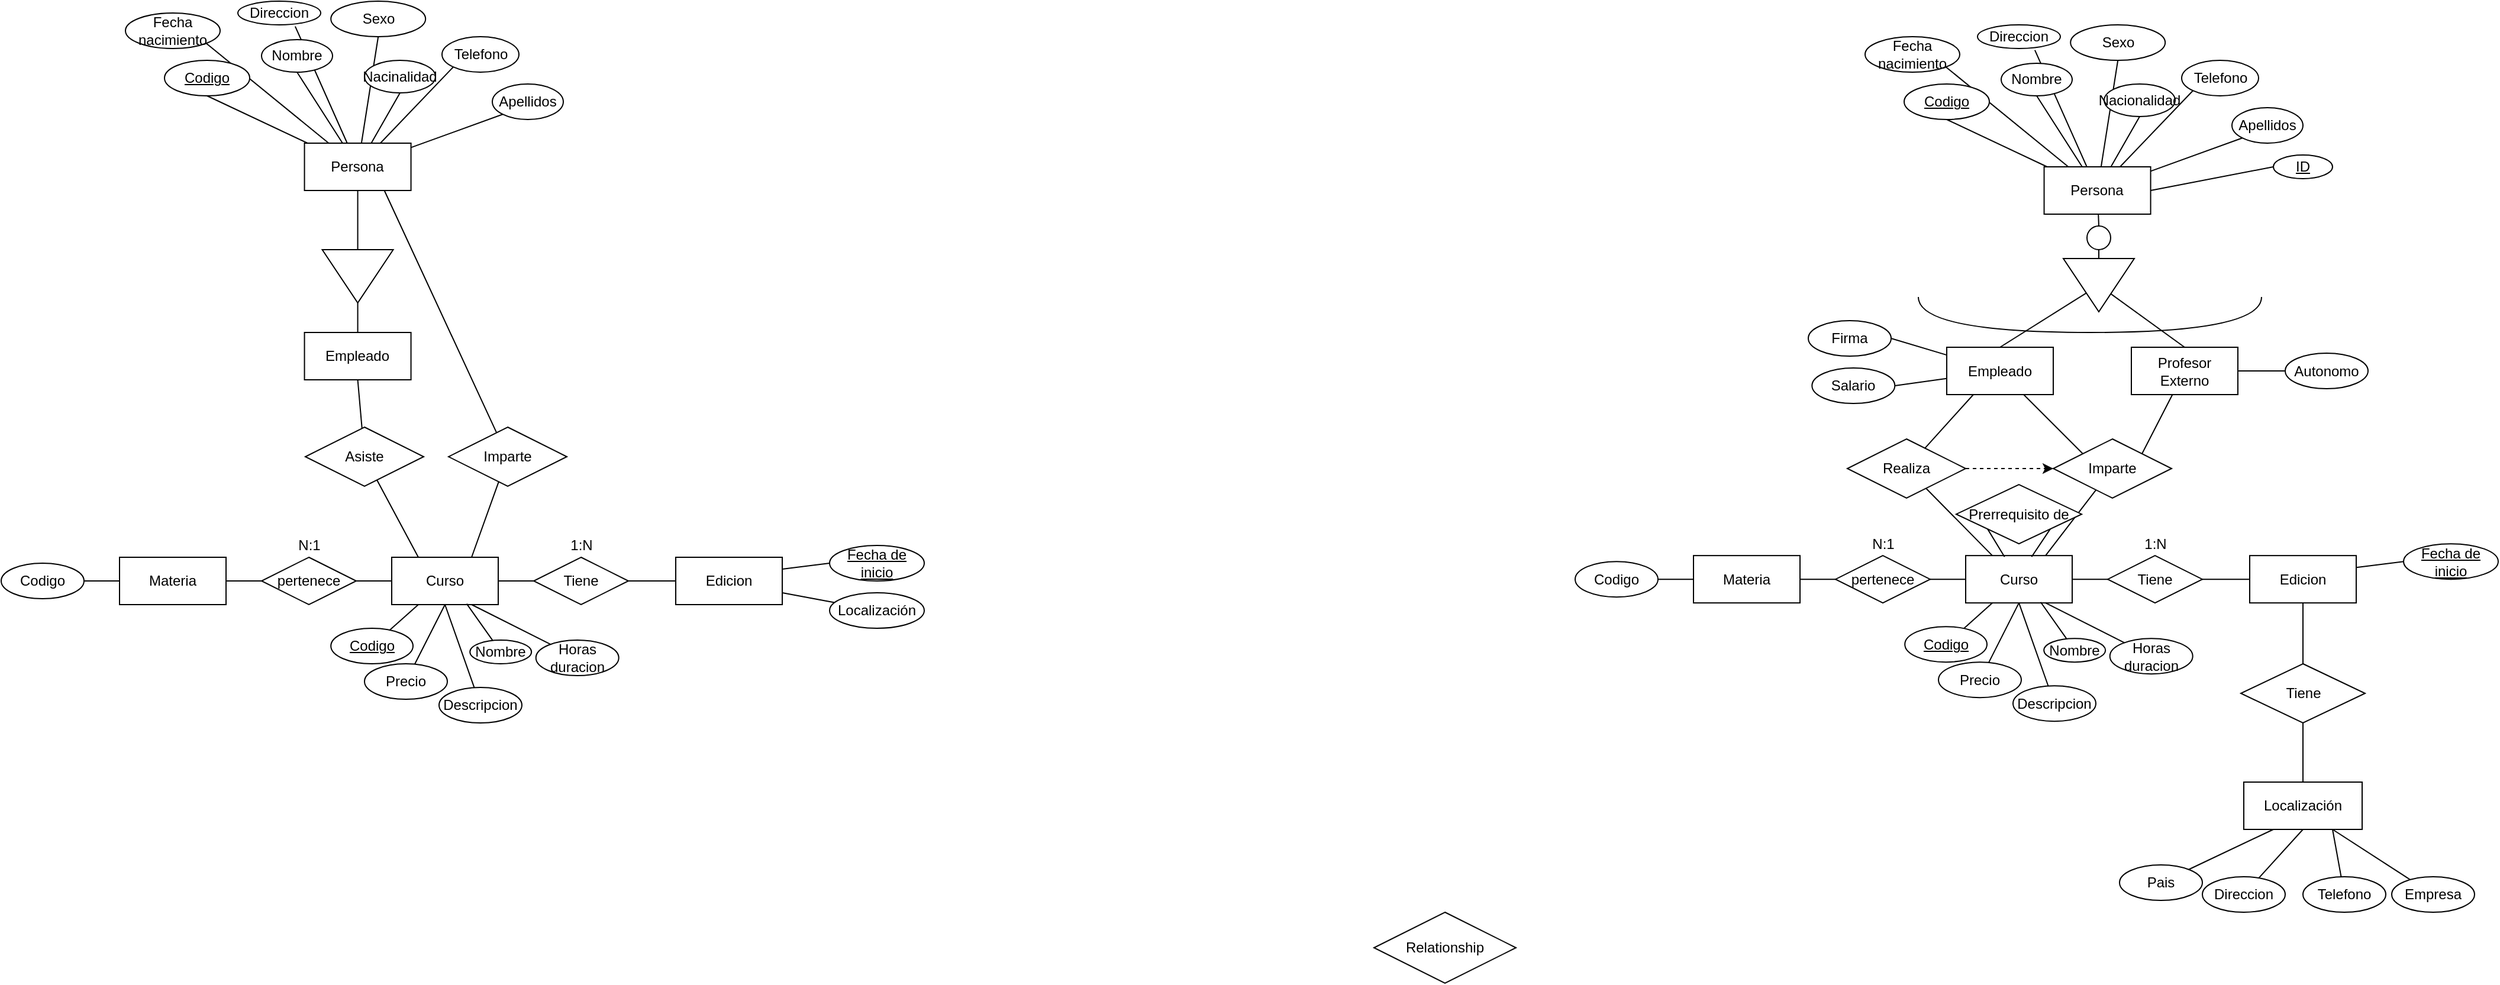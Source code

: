 <mxfile version="20.5.1" type="device"><diagram id="AszivAIWbGRnWfUcVgmr" name="Página-1"><mxGraphModel dx="2181" dy="1887" grid="1" gridSize="10" guides="1" tooltips="1" connect="1" arrows="1" fold="1" page="1" pageScale="1" pageWidth="827" pageHeight="1169" math="0" shadow="0"><root><mxCell id="0"/><mxCell id="1" parent="0"/><mxCell id="7EUN0NS0noS2Bnf3pcKb-11" style="rounded=0;orthogonalLoop=1;jettySize=auto;html=1;entryX=0;entryY=0.5;entryDx=0;entryDy=0;endArrow=none;endFill=0;startArrow=none;" parent="1" source="7EUN0NS0noS2Bnf3pcKb-15" target="7EUN0NS0noS2Bnf3pcKb-14" edge="1"><mxGeometry relative="1" as="geometry"/></mxCell><mxCell id="7EUN0NS0noS2Bnf3pcKb-12" style="edgeStyle=none;rounded=0;orthogonalLoop=1;jettySize=auto;html=1;entryX=1;entryY=0.5;entryDx=0;entryDy=0;endArrow=none;endFill=0;" parent="1" source="7EUN0NS0noS2Bnf3pcKb-13" target="7EUN0NS0noS2Bnf3pcKb-18" edge="1"><mxGeometry relative="1" as="geometry"/></mxCell><mxCell id="7EUN0NS0noS2Bnf3pcKb-13" value="Curso" style="rounded=0;whiteSpace=wrap;html=1;" parent="1" vertex="1"><mxGeometry x="-390" y="50" width="90" height="40" as="geometry"/></mxCell><mxCell id="7EUN0NS0noS2Bnf3pcKb-14" value="Edicion" style="rounded=0;whiteSpace=wrap;html=1;" parent="1" vertex="1"><mxGeometry x="-150" y="50" width="90" height="40" as="geometry"/></mxCell><mxCell id="7EUN0NS0noS2Bnf3pcKb-15" value="Tiene" style="shape=rhombus;perimeter=rhombusPerimeter;whiteSpace=wrap;html=1;align=center;" parent="1" vertex="1"><mxGeometry x="-270" y="50" width="80" height="40" as="geometry"/></mxCell><mxCell id="7EUN0NS0noS2Bnf3pcKb-16" value="" style="rounded=0;orthogonalLoop=1;jettySize=auto;html=1;entryX=0;entryY=0.5;entryDx=0;entryDy=0;endArrow=none;endFill=0;" parent="1" source="7EUN0NS0noS2Bnf3pcKb-13" target="7EUN0NS0noS2Bnf3pcKb-15" edge="1"><mxGeometry relative="1" as="geometry"><mxPoint x="-250" y="70" as="sourcePoint"/><mxPoint x="-10" y="70" as="targetPoint"/></mxGeometry></mxCell><mxCell id="7EUN0NS0noS2Bnf3pcKb-17" style="edgeStyle=none;rounded=0;orthogonalLoop=1;jettySize=auto;html=1;entryX=1;entryY=0.5;entryDx=0;entryDy=0;endArrow=none;endFill=0;" parent="1" source="7EUN0NS0noS2Bnf3pcKb-18" target="7EUN0NS0noS2Bnf3pcKb-19" edge="1"><mxGeometry relative="1" as="geometry"/></mxCell><mxCell id="7EUN0NS0noS2Bnf3pcKb-18" value="pertenece" style="shape=rhombus;perimeter=rhombusPerimeter;whiteSpace=wrap;html=1;align=center;" parent="1" vertex="1"><mxGeometry x="-500" y="50" width="80" height="40" as="geometry"/></mxCell><mxCell id="7EUN0NS0noS2Bnf3pcKb-19" value="Materia" style="rounded=0;whiteSpace=wrap;html=1;" parent="1" vertex="1"><mxGeometry x="-620" y="50" width="90" height="40" as="geometry"/></mxCell><mxCell id="B1iddzNR9bpJbgLdRW2Z-10" style="edgeStyle=none;rounded=0;orthogonalLoop=1;jettySize=auto;html=1;entryX=0;entryY=0.5;entryDx=0;entryDy=0;endArrow=none;endFill=0;" parent="1" source="7EUN0NS0noS2Bnf3pcKb-20" target="7EUN0NS0noS2Bnf3pcKb-24" edge="1"><mxGeometry relative="1" as="geometry"/></mxCell><mxCell id="Z_1nA7xPtX-MrLR0zKTq-13" style="rounded=0;orthogonalLoop=1;jettySize=auto;html=1;entryX=0.5;entryY=1;entryDx=0;entryDy=0;endArrow=none;endFill=0;" parent="1" source="7EUN0NS0noS2Bnf3pcKb-20" target="Z_1nA7xPtX-MrLR0zKTq-12" edge="1"><mxGeometry relative="1" as="geometry"/></mxCell><mxCell id="Z_1nA7xPtX-MrLR0zKTq-14" style="edgeStyle=none;rounded=0;orthogonalLoop=1;jettySize=auto;html=1;entryX=0.5;entryY=1;entryDx=0;entryDy=0;endArrow=none;endFill=0;" parent="1" source="7EUN0NS0noS2Bnf3pcKb-20" target="Z_1nA7xPtX-MrLR0zKTq-3" edge="1"><mxGeometry relative="1" as="geometry"/></mxCell><mxCell id="Z_1nA7xPtX-MrLR0zKTq-15" style="edgeStyle=none;rounded=0;orthogonalLoop=1;jettySize=auto;html=1;entryX=0.5;entryY=1;entryDx=0;entryDy=0;endArrow=none;endFill=0;" parent="1" source="7EUN0NS0noS2Bnf3pcKb-20" target="Z_1nA7xPtX-MrLR0zKTq-7" edge="1"><mxGeometry relative="1" as="geometry"/></mxCell><mxCell id="Z_1nA7xPtX-MrLR0zKTq-16" style="edgeStyle=none;rounded=0;orthogonalLoop=1;jettySize=auto;html=1;entryX=0;entryY=1;entryDx=0;entryDy=0;endArrow=none;endFill=0;" parent="1" source="7EUN0NS0noS2Bnf3pcKb-20" target="Z_1nA7xPtX-MrLR0zKTq-6" edge="1"><mxGeometry relative="1" as="geometry"/></mxCell><mxCell id="Z_1nA7xPtX-MrLR0zKTq-17" style="edgeStyle=none;rounded=0;orthogonalLoop=1;jettySize=auto;html=1;entryX=0.5;entryY=1;entryDx=0;entryDy=0;endArrow=none;endFill=0;" parent="1" source="7EUN0NS0noS2Bnf3pcKb-20" target="Z_1nA7xPtX-MrLR0zKTq-9" edge="1"><mxGeometry relative="1" as="geometry"/></mxCell><mxCell id="Z_1nA7xPtX-MrLR0zKTq-18" style="edgeStyle=none;rounded=0;orthogonalLoop=1;jettySize=auto;html=1;entryX=0.692;entryY=1.064;entryDx=0;entryDy=0;entryPerimeter=0;endArrow=none;endFill=0;" parent="1" source="7EUN0NS0noS2Bnf3pcKb-20" target="Z_1nA7xPtX-MrLR0zKTq-2" edge="1"><mxGeometry relative="1" as="geometry"/></mxCell><mxCell id="Z_1nA7xPtX-MrLR0zKTq-19" style="edgeStyle=none;rounded=0;orthogonalLoop=1;jettySize=auto;html=1;entryX=1;entryY=1;entryDx=0;entryDy=0;endArrow=none;endFill=0;" parent="1" source="7EUN0NS0noS2Bnf3pcKb-20" target="Z_1nA7xPtX-MrLR0zKTq-8" edge="1"><mxGeometry relative="1" as="geometry"/></mxCell><mxCell id="Z_1nA7xPtX-MrLR0zKTq-20" style="edgeStyle=none;rounded=0;orthogonalLoop=1;jettySize=auto;html=1;entryX=0;entryY=1;entryDx=0;entryDy=0;endArrow=none;endFill=0;" parent="1" source="7EUN0NS0noS2Bnf3pcKb-20" target="Z_1nA7xPtX-MrLR0zKTq-5" edge="1"><mxGeometry relative="1" as="geometry"/></mxCell><mxCell id="7EUN0NS0noS2Bnf3pcKb-20" value="Persona" style="rounded=0;whiteSpace=wrap;html=1;" parent="1" vertex="1"><mxGeometry x="-463.72" y="-300" width="90" height="40" as="geometry"/></mxCell><mxCell id="7EUN0NS0noS2Bnf3pcKb-22" style="edgeStyle=none;rounded=0;orthogonalLoop=1;jettySize=auto;html=1;entryX=0.5;entryY=0;entryDx=0;entryDy=0;endArrow=none;endFill=0;" parent="1" source="7EUN0NS0noS2Bnf3pcKb-24" target="7EUN0NS0noS2Bnf3pcKb-25" edge="1"><mxGeometry relative="1" as="geometry"/></mxCell><mxCell id="7EUN0NS0noS2Bnf3pcKb-24" value="" style="triangle;whiteSpace=wrap;html=1;rotation=90;" parent="1" vertex="1"><mxGeometry x="-441.22" y="-217.5" width="45" height="60" as="geometry"/></mxCell><mxCell id="7EUN0NS0noS2Bnf3pcKb-25" value="Empleado" style="rounded=0;whiteSpace=wrap;html=1;" parent="1" vertex="1"><mxGeometry x="-463.72" y="-140" width="90" height="40" as="geometry"/></mxCell><mxCell id="7EUN0NS0noS2Bnf3pcKb-30" style="rounded=0;orthogonalLoop=1;jettySize=auto;html=1;entryX=0.25;entryY=0;entryDx=0;entryDy=0;endArrow=none;endFill=0;entryPerimeter=0;" parent="1" source="7EUN0NS0noS2Bnf3pcKb-32" target="7EUN0NS0noS2Bnf3pcKb-13" edge="1"><mxGeometry relative="1" as="geometry"/></mxCell><mxCell id="B1iddzNR9bpJbgLdRW2Z-8" style="edgeStyle=none;rounded=0;orthogonalLoop=1;jettySize=auto;html=1;entryX=0.5;entryY=1;entryDx=0;entryDy=0;endArrow=none;endFill=0;" parent="1" source="7EUN0NS0noS2Bnf3pcKb-32" target="7EUN0NS0noS2Bnf3pcKb-25" edge="1"><mxGeometry relative="1" as="geometry"/></mxCell><mxCell id="7EUN0NS0noS2Bnf3pcKb-32" value="Asiste" style="shape=rhombus;perimeter=rhombusPerimeter;whiteSpace=wrap;html=1;align=center;" parent="1" vertex="1"><mxGeometry x="-463.0" y="-60" width="100" height="50" as="geometry"/></mxCell><mxCell id="7EUN0NS0noS2Bnf3pcKb-33" style="rounded=0;orthogonalLoop=1;jettySize=auto;html=1;entryX=0.75;entryY=0;entryDx=0;entryDy=0;endArrow=none;endFill=0;" parent="1" source="7EUN0NS0noS2Bnf3pcKb-36" target="7EUN0NS0noS2Bnf3pcKb-13" edge="1"><mxGeometry relative="1" as="geometry"><mxPoint x="-205" y="180" as="targetPoint"/></mxGeometry></mxCell><mxCell id="B1iddzNR9bpJbgLdRW2Z-9" style="edgeStyle=none;rounded=0;orthogonalLoop=1;jettySize=auto;html=1;entryX=0.75;entryY=1;entryDx=0;entryDy=0;endArrow=none;endFill=0;" parent="1" source="7EUN0NS0noS2Bnf3pcKb-36" target="7EUN0NS0noS2Bnf3pcKb-20" edge="1"><mxGeometry relative="1" as="geometry"><mxPoint x="-281.22" y="-60" as="targetPoint"/></mxGeometry></mxCell><mxCell id="7EUN0NS0noS2Bnf3pcKb-36" value="Imparte" style="shape=rhombus;perimeter=rhombusPerimeter;whiteSpace=wrap;html=1;align=center;" parent="1" vertex="1"><mxGeometry x="-342.0" y="-60" width="100" height="50" as="geometry"/></mxCell><mxCell id="B1iddzNR9bpJbgLdRW2Z-1" value="N:1" style="text;html=1;align=center;verticalAlign=middle;resizable=0;points=[];autosize=1;" parent="1" vertex="1"><mxGeometry x="-475" y="30" width="30" height="20" as="geometry"/></mxCell><mxCell id="B1iddzNR9bpJbgLdRW2Z-2" value="1:N" style="text;html=1;align=center;verticalAlign=middle;resizable=0;points=[];autosize=1;" parent="1" vertex="1"><mxGeometry x="-245" y="30" width="30" height="20" as="geometry"/></mxCell><mxCell id="B1iddzNR9bpJbgLdRW2Z-5" style="rounded=0;orthogonalLoop=1;jettySize=auto;html=1;entryX=1;entryY=0.25;entryDx=0;entryDy=0;endArrow=none;endFill=0;exitX=0;exitY=0.5;exitDx=0;exitDy=0;" parent="1" source="Z_1nA7xPtX-MrLR0zKTq-1" target="7EUN0NS0noS2Bnf3pcKb-14" edge="1"><mxGeometry relative="1" as="geometry"><mxPoint x="-8.09" y="53.511" as="sourcePoint"/></mxGeometry></mxCell><mxCell id="B1iddzNR9bpJbgLdRW2Z-6" style="rounded=0;orthogonalLoop=1;jettySize=auto;html=1;entryX=1;entryY=0.75;entryDx=0;entryDy=0;endArrow=none;endFill=0;" parent="1" source="B1iddzNR9bpJbgLdRW2Z-4" target="7EUN0NS0noS2Bnf3pcKb-14" edge="1"><mxGeometry relative="1" as="geometry"/></mxCell><mxCell id="B1iddzNR9bpJbgLdRW2Z-4" value="Localización" style="ellipse;whiteSpace=wrap;html=1;align=center;" parent="1" vertex="1"><mxGeometry x="-20" y="80" width="80" height="30" as="geometry"/></mxCell><mxCell id="B1iddzNR9bpJbgLdRW2Z-21" style="edgeStyle=none;rounded=0;orthogonalLoop=1;jettySize=auto;html=1;endArrow=none;endFill=0;entryX=0.25;entryY=1;entryDx=0;entryDy=0;" parent="1" source="B1iddzNR9bpJbgLdRW2Z-13" target="7EUN0NS0noS2Bnf3pcKb-13" edge="1"><mxGeometry relative="1" as="geometry"/></mxCell><mxCell id="B1iddzNR9bpJbgLdRW2Z-13" value="Codigo" style="ellipse;whiteSpace=wrap;html=1;align=center;fontStyle=4;" parent="1" vertex="1"><mxGeometry x="-441.4" y="110" width="69.4" height="30" as="geometry"/></mxCell><mxCell id="B1iddzNR9bpJbgLdRW2Z-20" style="edgeStyle=none;rounded=0;orthogonalLoop=1;jettySize=auto;html=1;entryX=0.704;entryY=0.983;entryDx=0;entryDy=0;entryPerimeter=0;endArrow=none;endFill=0;" parent="1" source="B1iddzNR9bpJbgLdRW2Z-14" target="7EUN0NS0noS2Bnf3pcKb-13" edge="1"><mxGeometry relative="1" as="geometry"/></mxCell><mxCell id="B1iddzNR9bpJbgLdRW2Z-14" value="Nombre" style="ellipse;whiteSpace=wrap;html=1;" parent="1" vertex="1"><mxGeometry x="-323.9" y="120" width="52" height="20" as="geometry"/></mxCell><mxCell id="B1iddzNR9bpJbgLdRW2Z-23" style="edgeStyle=none;rounded=0;orthogonalLoop=1;jettySize=auto;html=1;entryX=0.5;entryY=1;entryDx=0;entryDy=0;endArrow=none;endFill=0;" parent="1" source="B1iddzNR9bpJbgLdRW2Z-15" target="7EUN0NS0noS2Bnf3pcKb-13" edge="1"><mxGeometry relative="1" as="geometry"/></mxCell><mxCell id="B1iddzNR9bpJbgLdRW2Z-15" value="Descripcion" style="ellipse;whiteSpace=wrap;html=1;" parent="1" vertex="1"><mxGeometry x="-350" y="160" width="70" height="30" as="geometry"/></mxCell><mxCell id="B1iddzNR9bpJbgLdRW2Z-19" style="edgeStyle=none;rounded=0;orthogonalLoop=1;jettySize=auto;html=1;entryX=0.75;entryY=1;entryDx=0;entryDy=0;endArrow=none;endFill=0;" parent="1" source="B1iddzNR9bpJbgLdRW2Z-16" target="7EUN0NS0noS2Bnf3pcKb-13" edge="1"><mxGeometry relative="1" as="geometry"/></mxCell><mxCell id="B1iddzNR9bpJbgLdRW2Z-16" value="Horas duracion" style="ellipse;whiteSpace=wrap;html=1;" parent="1" vertex="1"><mxGeometry x="-268.15" y="120" width="70" height="30" as="geometry"/></mxCell><mxCell id="B1iddzNR9bpJbgLdRW2Z-22" style="edgeStyle=none;rounded=0;orthogonalLoop=1;jettySize=auto;html=1;entryX=0.5;entryY=1;entryDx=0;entryDy=0;endArrow=none;endFill=0;" parent="1" source="B1iddzNR9bpJbgLdRW2Z-18" target="7EUN0NS0noS2Bnf3pcKb-13" edge="1"><mxGeometry relative="1" as="geometry"/></mxCell><mxCell id="B1iddzNR9bpJbgLdRW2Z-18" value="Precio" style="ellipse;whiteSpace=wrap;html=1;" parent="1" vertex="1"><mxGeometry x="-413" y="140" width="70" height="30" as="geometry"/></mxCell><mxCell id="B1iddzNR9bpJbgLdRW2Z-24" style="edgeStyle=none;rounded=0;orthogonalLoop=1;jettySize=auto;html=1;exitX=0.5;exitY=1;exitDx=0;exitDy=0;endArrow=none;endFill=0;" parent="1" source="B1iddzNR9bpJbgLdRW2Z-15" target="B1iddzNR9bpJbgLdRW2Z-15" edge="1"><mxGeometry relative="1" as="geometry"/></mxCell><mxCell id="B1iddzNR9bpJbgLdRW2Z-26" style="edgeStyle=none;rounded=0;orthogonalLoop=1;jettySize=auto;html=1;entryX=0;entryY=0.5;entryDx=0;entryDy=0;endArrow=none;endFill=0;" parent="1" source="B1iddzNR9bpJbgLdRW2Z-25" target="7EUN0NS0noS2Bnf3pcKb-19" edge="1"><mxGeometry relative="1" as="geometry"/></mxCell><mxCell id="B1iddzNR9bpJbgLdRW2Z-25" value="Codigo" style="ellipse;whiteSpace=wrap;html=1;" parent="1" vertex="1"><mxGeometry x="-720" y="55" width="70" height="30" as="geometry"/></mxCell><mxCell id="Z_1nA7xPtX-MrLR0zKTq-1" value="Fecha de inicio" style="ellipse;whiteSpace=wrap;html=1;align=center;fontStyle=4;" parent="1" vertex="1"><mxGeometry x="-20" y="40" width="80" height="30" as="geometry"/></mxCell><mxCell id="Z_1nA7xPtX-MrLR0zKTq-2" value="Direccion" style="ellipse;whiteSpace=wrap;html=1;align=center;" parent="1" vertex="1"><mxGeometry x="-520" y="-420" width="70" height="20" as="geometry"/></mxCell><mxCell id="Z_1nA7xPtX-MrLR0zKTq-3" value="Nombre" style="ellipse;whiteSpace=wrap;html=1;align=center;" parent="1" vertex="1"><mxGeometry x="-500" y="-387.5" width="60" height="27.5" as="geometry"/></mxCell><mxCell id="Z_1nA7xPtX-MrLR0zKTq-5" value="Telefono" style="ellipse;whiteSpace=wrap;html=1;align=center;" parent="1" vertex="1"><mxGeometry x="-347.5" y="-390" width="65" height="30" as="geometry"/></mxCell><mxCell id="Z_1nA7xPtX-MrLR0zKTq-6" value="Apellidos" style="ellipse;whiteSpace=wrap;html=1;align=center;" parent="1" vertex="1"><mxGeometry x="-305" y="-350" width="60" height="30" as="geometry"/></mxCell><mxCell id="Z_1nA7xPtX-MrLR0zKTq-7" value="Nacinalidad" style="ellipse;whiteSpace=wrap;html=1;align=center;" parent="1" vertex="1"><mxGeometry x="-413" y="-370" width="60" height="27.5" as="geometry"/></mxCell><mxCell id="Z_1nA7xPtX-MrLR0zKTq-8" value="Fecha nacimiento" style="ellipse;whiteSpace=wrap;html=1;align=center;" parent="1" vertex="1"><mxGeometry x="-615" y="-410" width="80" height="30" as="geometry"/></mxCell><mxCell id="Z_1nA7xPtX-MrLR0zKTq-9" value="Sexo" style="ellipse;whiteSpace=wrap;html=1;align=center;" parent="1" vertex="1"><mxGeometry x="-441.4" y="-420" width="80" height="30" as="geometry"/></mxCell><mxCell id="Z_1nA7xPtX-MrLR0zKTq-12" value="Codigo" style="ellipse;whiteSpace=wrap;html=1;align=center;fontStyle=4;" parent="1" vertex="1"><mxGeometry x="-582" y="-370" width="72" height="30" as="geometry"/></mxCell><mxCell id="Z_1nA7xPtX-MrLR0zKTq-21" style="rounded=0;orthogonalLoop=1;jettySize=auto;html=1;entryX=0;entryY=0.5;entryDx=0;entryDy=0;endArrow=none;endFill=0;startArrow=none;" parent="1" source="Z_1nA7xPtX-MrLR0zKTq-25" target="Z_1nA7xPtX-MrLR0zKTq-24" edge="1"><mxGeometry relative="1" as="geometry"/></mxCell><mxCell id="Z_1nA7xPtX-MrLR0zKTq-22" style="edgeStyle=none;rounded=0;orthogonalLoop=1;jettySize=auto;html=1;entryX=1;entryY=0.5;entryDx=0;entryDy=0;endArrow=none;endFill=0;" parent="1" source="Z_1nA7xPtX-MrLR0zKTq-23" target="Z_1nA7xPtX-MrLR0zKTq-28" edge="1"><mxGeometry relative="1" as="geometry"/></mxCell><mxCell id="Z_1nA7xPtX-MrLR0zKTq-23" value="Curso" style="rounded=0;whiteSpace=wrap;html=1;" parent="1" vertex="1"><mxGeometry x="940" y="48.57" width="90" height="40" as="geometry"/></mxCell><mxCell id="Z_1nA7xPtX-MrLR0zKTq-24" value="Edicion" style="rounded=0;whiteSpace=wrap;html=1;" parent="1" vertex="1"><mxGeometry x="1180" y="48.57" width="90" height="40" as="geometry"/></mxCell><mxCell id="Z_1nA7xPtX-MrLR0zKTq-25" value="Tiene" style="shape=rhombus;perimeter=rhombusPerimeter;whiteSpace=wrap;html=1;align=center;" parent="1" vertex="1"><mxGeometry x="1060" y="48.57" width="80" height="40" as="geometry"/></mxCell><mxCell id="Z_1nA7xPtX-MrLR0zKTq-26" value="" style="rounded=0;orthogonalLoop=1;jettySize=auto;html=1;entryX=0;entryY=0.5;entryDx=0;entryDy=0;endArrow=none;endFill=0;" parent="1" source="Z_1nA7xPtX-MrLR0zKTq-23" target="Z_1nA7xPtX-MrLR0zKTq-25" edge="1"><mxGeometry relative="1" as="geometry"><mxPoint x="1080" y="68.57" as="sourcePoint"/><mxPoint x="1320" y="68.57" as="targetPoint"/></mxGeometry></mxCell><mxCell id="Z_1nA7xPtX-MrLR0zKTq-27" style="edgeStyle=none;rounded=0;orthogonalLoop=1;jettySize=auto;html=1;entryX=1;entryY=0.5;entryDx=0;entryDy=0;endArrow=none;endFill=0;" parent="1" source="Z_1nA7xPtX-MrLR0zKTq-28" target="Z_1nA7xPtX-MrLR0zKTq-29" edge="1"><mxGeometry relative="1" as="geometry"/></mxCell><mxCell id="Z_1nA7xPtX-MrLR0zKTq-28" value="pertenece" style="shape=rhombus;perimeter=rhombusPerimeter;whiteSpace=wrap;html=1;align=center;" parent="1" vertex="1"><mxGeometry x="830" y="48.57" width="80" height="40" as="geometry"/></mxCell><mxCell id="Z_1nA7xPtX-MrLR0zKTq-29" value="Materia" style="rounded=0;whiteSpace=wrap;html=1;" parent="1" vertex="1"><mxGeometry x="710" y="48.57" width="90" height="40" as="geometry"/></mxCell><mxCell id="Z_1nA7xPtX-MrLR0zKTq-30" style="edgeStyle=none;rounded=0;orthogonalLoop=1;jettySize=auto;html=1;entryX=0;entryY=0.5;entryDx=0;entryDy=0;endArrow=none;endFill=0;startArrow=none;" parent="1" source="KQaUsggGoHWkBYLercuA-3" target="Z_1nA7xPtX-MrLR0zKTq-41" edge="1"><mxGeometry relative="1" as="geometry"/></mxCell><mxCell id="Z_1nA7xPtX-MrLR0zKTq-31" style="rounded=0;orthogonalLoop=1;jettySize=auto;html=1;entryX=0.5;entryY=1;entryDx=0;entryDy=0;endArrow=none;endFill=0;" parent="1" source="Z_1nA7xPtX-MrLR0zKTq-39" target="Z_1nA7xPtX-MrLR0zKTq-75" edge="1"><mxGeometry relative="1" as="geometry"/></mxCell><mxCell id="Z_1nA7xPtX-MrLR0zKTq-32" style="edgeStyle=none;rounded=0;orthogonalLoop=1;jettySize=auto;html=1;entryX=0.5;entryY=1;entryDx=0;entryDy=0;endArrow=none;endFill=0;" parent="1" source="Z_1nA7xPtX-MrLR0zKTq-39" target="Z_1nA7xPtX-MrLR0zKTq-69" edge="1"><mxGeometry relative="1" as="geometry"/></mxCell><mxCell id="Z_1nA7xPtX-MrLR0zKTq-33" style="edgeStyle=none;rounded=0;orthogonalLoop=1;jettySize=auto;html=1;entryX=0.5;entryY=1;entryDx=0;entryDy=0;endArrow=none;endFill=0;" parent="1" source="Z_1nA7xPtX-MrLR0zKTq-39" target="Z_1nA7xPtX-MrLR0zKTq-72" edge="1"><mxGeometry relative="1" as="geometry"/></mxCell><mxCell id="Z_1nA7xPtX-MrLR0zKTq-34" style="edgeStyle=none;rounded=0;orthogonalLoop=1;jettySize=auto;html=1;entryX=0;entryY=1;entryDx=0;entryDy=0;endArrow=none;endFill=0;" parent="1" source="Z_1nA7xPtX-MrLR0zKTq-39" target="Z_1nA7xPtX-MrLR0zKTq-71" edge="1"><mxGeometry relative="1" as="geometry"/></mxCell><mxCell id="Z_1nA7xPtX-MrLR0zKTq-35" style="edgeStyle=none;rounded=0;orthogonalLoop=1;jettySize=auto;html=1;entryX=0.5;entryY=1;entryDx=0;entryDy=0;endArrow=none;endFill=0;" parent="1" source="Z_1nA7xPtX-MrLR0zKTq-39" target="Z_1nA7xPtX-MrLR0zKTq-74" edge="1"><mxGeometry relative="1" as="geometry"/></mxCell><mxCell id="Z_1nA7xPtX-MrLR0zKTq-36" style="edgeStyle=none;rounded=0;orthogonalLoop=1;jettySize=auto;html=1;entryX=0.692;entryY=1.064;entryDx=0;entryDy=0;entryPerimeter=0;endArrow=none;endFill=0;" parent="1" source="Z_1nA7xPtX-MrLR0zKTq-39" target="Z_1nA7xPtX-MrLR0zKTq-68" edge="1"><mxGeometry relative="1" as="geometry"/></mxCell><mxCell id="Z_1nA7xPtX-MrLR0zKTq-37" style="edgeStyle=none;rounded=0;orthogonalLoop=1;jettySize=auto;html=1;entryX=1;entryY=1;entryDx=0;entryDy=0;endArrow=none;endFill=0;" parent="1" source="Z_1nA7xPtX-MrLR0zKTq-39" target="Z_1nA7xPtX-MrLR0zKTq-73" edge="1"><mxGeometry relative="1" as="geometry"/></mxCell><mxCell id="Z_1nA7xPtX-MrLR0zKTq-38" style="edgeStyle=none;rounded=0;orthogonalLoop=1;jettySize=auto;html=1;entryX=0;entryY=1;entryDx=0;entryDy=0;endArrow=none;endFill=0;" parent="1" source="Z_1nA7xPtX-MrLR0zKTq-39" target="Z_1nA7xPtX-MrLR0zKTq-70" edge="1"><mxGeometry relative="1" as="geometry"/></mxCell><mxCell id="Z_1nA7xPtX-MrLR0zKTq-39" value="Persona" style="rounded=0;whiteSpace=wrap;html=1;" parent="1" vertex="1"><mxGeometry x="1006.28" y="-280" width="90" height="40" as="geometry"/></mxCell><mxCell id="Z_1nA7xPtX-MrLR0zKTq-40" style="edgeStyle=none;rounded=0;orthogonalLoop=1;jettySize=auto;html=1;entryX=0.5;entryY=0;entryDx=0;entryDy=0;endArrow=none;endFill=0;" parent="1" source="Z_1nA7xPtX-MrLR0zKTq-41" target="Z_1nA7xPtX-MrLR0zKTq-42" edge="1"><mxGeometry relative="1" as="geometry"/></mxCell><mxCell id="Z_1nA7xPtX-MrLR0zKTq-77" style="edgeStyle=none;rounded=0;orthogonalLoop=1;jettySize=auto;html=1;endArrow=none;endFill=0;entryX=0.5;entryY=0;entryDx=0;entryDy=0;" parent="1" source="Z_1nA7xPtX-MrLR0zKTq-41" target="Z_1nA7xPtX-MrLR0zKTq-78" edge="1"><mxGeometry relative="1" as="geometry"><mxPoint x="1120" y="-130" as="targetPoint"/></mxGeometry></mxCell><mxCell id="Z_1nA7xPtX-MrLR0zKTq-41" value="" style="triangle;whiteSpace=wrap;html=1;rotation=90;" parent="1" vertex="1"><mxGeometry x="1030" y="-210" width="45" height="60" as="geometry"/></mxCell><mxCell id="Z_1nA7xPtX-MrLR0zKTq-89" style="edgeStyle=none;rounded=0;orthogonalLoop=1;jettySize=auto;html=1;entryX=1;entryY=0.5;entryDx=0;entryDy=0;endArrow=none;endFill=0;" parent="1" source="Z_1nA7xPtX-MrLR0zKTq-42" target="Z_1nA7xPtX-MrLR0zKTq-88" edge="1"><mxGeometry relative="1" as="geometry"/></mxCell><mxCell id="Z_1nA7xPtX-MrLR0zKTq-90" style="edgeStyle=none;rounded=0;orthogonalLoop=1;jettySize=auto;html=1;entryX=1;entryY=0.5;entryDx=0;entryDy=0;endArrow=none;endFill=0;" parent="1" source="Z_1nA7xPtX-MrLR0zKTq-42" target="Z_1nA7xPtX-MrLR0zKTq-87" edge="1"><mxGeometry relative="1" as="geometry"/></mxCell><mxCell id="Z_1nA7xPtX-MrLR0zKTq-92" style="edgeStyle=none;rounded=0;orthogonalLoop=1;jettySize=auto;html=1;entryX=0;entryY=0;entryDx=0;entryDy=0;endArrow=none;endFill=0;" parent="1" source="Z_1nA7xPtX-MrLR0zKTq-42" target="Z_1nA7xPtX-MrLR0zKTq-48" edge="1"><mxGeometry relative="1" as="geometry"/></mxCell><mxCell id="Z_1nA7xPtX-MrLR0zKTq-42" value="Empleado" style="rounded=0;whiteSpace=wrap;html=1;" parent="1" vertex="1"><mxGeometry x="924" y="-127.5" width="90" height="40" as="geometry"/></mxCell><mxCell id="Z_1nA7xPtX-MrLR0zKTq-43" style="rounded=0;orthogonalLoop=1;jettySize=auto;html=1;entryX=0.25;entryY=0;entryDx=0;entryDy=0;endArrow=none;endFill=0;entryPerimeter=0;" parent="1" source="Z_1nA7xPtX-MrLR0zKTq-45" target="Z_1nA7xPtX-MrLR0zKTq-23" edge="1"><mxGeometry relative="1" as="geometry"/></mxCell><mxCell id="Z_1nA7xPtX-MrLR0zKTq-44" style="edgeStyle=none;rounded=0;orthogonalLoop=1;jettySize=auto;html=1;entryX=0.25;entryY=1;entryDx=0;entryDy=0;endArrow=none;endFill=0;" parent="1" source="Z_1nA7xPtX-MrLR0zKTq-45" target="Z_1nA7xPtX-MrLR0zKTq-42" edge="1"><mxGeometry relative="1" as="geometry"/></mxCell><mxCell id="Z_1nA7xPtX-MrLR0zKTq-45" value="Realiza" style="shape=rhombus;perimeter=rhombusPerimeter;whiteSpace=wrap;html=1;align=center;" parent="1" vertex="1"><mxGeometry x="840.0" y="-50" width="100" height="50" as="geometry"/></mxCell><mxCell id="Z_1nA7xPtX-MrLR0zKTq-46" style="rounded=0;orthogonalLoop=1;jettySize=auto;html=1;entryX=0.75;entryY=0;entryDx=0;entryDy=0;endArrow=none;endFill=0;" parent="1" source="Z_1nA7xPtX-MrLR0zKTq-48" target="Z_1nA7xPtX-MrLR0zKTq-23" edge="1"><mxGeometry relative="1" as="geometry"><mxPoint x="1265" y="200" as="targetPoint"/></mxGeometry></mxCell><mxCell id="Z_1nA7xPtX-MrLR0zKTq-95" style="edgeStyle=none;rounded=0;orthogonalLoop=1;jettySize=auto;html=1;endArrow=classic;endFill=1;dashed=1;exitX=1;exitY=0.5;exitDx=0;exitDy=0;entryX=0;entryY=0.5;entryDx=0;entryDy=0;" parent="1" source="Z_1nA7xPtX-MrLR0zKTq-45" target="Z_1nA7xPtX-MrLR0zKTq-48" edge="1"><mxGeometry relative="1" as="geometry"><mxPoint x="990" as="targetPoint"/></mxGeometry></mxCell><mxCell id="Z_1nA7xPtX-MrLR0zKTq-48" value="Imparte" style="shape=rhombus;perimeter=rhombusPerimeter;whiteSpace=wrap;html=1;align=center;" parent="1" vertex="1"><mxGeometry x="1014.0" y="-50" width="100" height="50" as="geometry"/></mxCell><mxCell id="Z_1nA7xPtX-MrLR0zKTq-49" value="N:1" style="text;html=1;align=center;verticalAlign=middle;resizable=0;points=[];autosize=1;" parent="1" vertex="1"><mxGeometry x="855" y="28.57" width="30" height="20" as="geometry"/></mxCell><mxCell id="Z_1nA7xPtX-MrLR0zKTq-50" value="1:N" style="text;html=1;align=center;verticalAlign=middle;resizable=0;points=[];autosize=1;" parent="1" vertex="1"><mxGeometry x="1085" y="28.57" width="30" height="20" as="geometry"/></mxCell><mxCell id="Z_1nA7xPtX-MrLR0zKTq-51" style="rounded=0;orthogonalLoop=1;jettySize=auto;html=1;entryX=1;entryY=0.25;entryDx=0;entryDy=0;endArrow=none;endFill=0;exitX=0;exitY=0.5;exitDx=0;exitDy=0;" parent="1" source="Z_1nA7xPtX-MrLR0zKTq-67" target="Z_1nA7xPtX-MrLR0zKTq-24" edge="1"><mxGeometry relative="1" as="geometry"><mxPoint x="1321.91" y="52.081" as="sourcePoint"/></mxGeometry></mxCell><mxCell id="Z_1nA7xPtX-MrLR0zKTq-52" style="rounded=0;orthogonalLoop=1;jettySize=auto;html=1;entryX=0.5;entryY=1;entryDx=0;entryDy=0;endArrow=none;endFill=0;exitX=0.5;exitY=0;exitDx=0;exitDy=0;" parent="1" source="Z_1nA7xPtX-MrLR0zKTq-96" target="Z_1nA7xPtX-MrLR0zKTq-24" edge="1"><mxGeometry relative="1" as="geometry"><mxPoint x="1225" y="150" as="sourcePoint"/></mxGeometry></mxCell><mxCell id="Z_1nA7xPtX-MrLR0zKTq-54" style="edgeStyle=none;rounded=0;orthogonalLoop=1;jettySize=auto;html=1;endArrow=none;endFill=0;entryX=0.25;entryY=1;entryDx=0;entryDy=0;" parent="1" source="Z_1nA7xPtX-MrLR0zKTq-55" target="Z_1nA7xPtX-MrLR0zKTq-23" edge="1"><mxGeometry relative="1" as="geometry"/></mxCell><mxCell id="Z_1nA7xPtX-MrLR0zKTq-55" value="Codigo" style="ellipse;whiteSpace=wrap;html=1;align=center;fontStyle=4;" parent="1" vertex="1"><mxGeometry x="888.6" y="108.57" width="69.4" height="30" as="geometry"/></mxCell><mxCell id="Z_1nA7xPtX-MrLR0zKTq-56" style="edgeStyle=none;rounded=0;orthogonalLoop=1;jettySize=auto;html=1;entryX=0.704;entryY=0.983;entryDx=0;entryDy=0;entryPerimeter=0;endArrow=none;endFill=0;" parent="1" source="Z_1nA7xPtX-MrLR0zKTq-57" target="Z_1nA7xPtX-MrLR0zKTq-23" edge="1"><mxGeometry relative="1" as="geometry"/></mxCell><mxCell id="Z_1nA7xPtX-MrLR0zKTq-57" value="Nombre" style="ellipse;whiteSpace=wrap;html=1;" parent="1" vertex="1"><mxGeometry x="1006.1" y="118.57" width="52" height="20" as="geometry"/></mxCell><mxCell id="Z_1nA7xPtX-MrLR0zKTq-58" style="edgeStyle=none;rounded=0;orthogonalLoop=1;jettySize=auto;html=1;entryX=0.5;entryY=1;entryDx=0;entryDy=0;endArrow=none;endFill=0;" parent="1" source="Z_1nA7xPtX-MrLR0zKTq-59" target="Z_1nA7xPtX-MrLR0zKTq-23" edge="1"><mxGeometry relative="1" as="geometry"/></mxCell><mxCell id="Z_1nA7xPtX-MrLR0zKTq-59" value="Descripcion" style="ellipse;whiteSpace=wrap;html=1;" parent="1" vertex="1"><mxGeometry x="980" y="158.57" width="70" height="30" as="geometry"/></mxCell><mxCell id="Z_1nA7xPtX-MrLR0zKTq-60" style="edgeStyle=none;rounded=0;orthogonalLoop=1;jettySize=auto;html=1;entryX=0.75;entryY=1;entryDx=0;entryDy=0;endArrow=none;endFill=0;" parent="1" source="Z_1nA7xPtX-MrLR0zKTq-61" target="Z_1nA7xPtX-MrLR0zKTq-23" edge="1"><mxGeometry relative="1" as="geometry"/></mxCell><mxCell id="Z_1nA7xPtX-MrLR0zKTq-61" value="Horas duracion" style="ellipse;whiteSpace=wrap;html=1;" parent="1" vertex="1"><mxGeometry x="1061.85" y="118.57" width="70" height="30" as="geometry"/></mxCell><mxCell id="Z_1nA7xPtX-MrLR0zKTq-62" style="edgeStyle=none;rounded=0;orthogonalLoop=1;jettySize=auto;html=1;entryX=0.5;entryY=1;entryDx=0;entryDy=0;endArrow=none;endFill=0;" parent="1" source="Z_1nA7xPtX-MrLR0zKTq-63" target="Z_1nA7xPtX-MrLR0zKTq-23" edge="1"><mxGeometry relative="1" as="geometry"/></mxCell><mxCell id="Z_1nA7xPtX-MrLR0zKTq-63" value="Precio" style="ellipse;whiteSpace=wrap;html=1;" parent="1" vertex="1"><mxGeometry x="917" y="138.57" width="70" height="30" as="geometry"/></mxCell><mxCell id="Z_1nA7xPtX-MrLR0zKTq-64" style="edgeStyle=none;rounded=0;orthogonalLoop=1;jettySize=auto;html=1;exitX=0.5;exitY=1;exitDx=0;exitDy=0;endArrow=none;endFill=0;" parent="1" source="Z_1nA7xPtX-MrLR0zKTq-59" target="Z_1nA7xPtX-MrLR0zKTq-59" edge="1"><mxGeometry relative="1" as="geometry"/></mxCell><mxCell id="Z_1nA7xPtX-MrLR0zKTq-65" style="edgeStyle=none;rounded=0;orthogonalLoop=1;jettySize=auto;html=1;entryX=0;entryY=0.5;entryDx=0;entryDy=0;endArrow=none;endFill=0;" parent="1" source="Z_1nA7xPtX-MrLR0zKTq-66" target="Z_1nA7xPtX-MrLR0zKTq-29" edge="1"><mxGeometry relative="1" as="geometry"/></mxCell><mxCell id="Z_1nA7xPtX-MrLR0zKTq-66" value="Codigo" style="ellipse;whiteSpace=wrap;html=1;" parent="1" vertex="1"><mxGeometry x="610" y="53.57" width="70" height="30" as="geometry"/></mxCell><mxCell id="Z_1nA7xPtX-MrLR0zKTq-67" value="Fecha de inicio" style="ellipse;whiteSpace=wrap;html=1;align=center;fontStyle=4;" parent="1" vertex="1"><mxGeometry x="1310" y="38.57" width="80" height="30" as="geometry"/></mxCell><mxCell id="Z_1nA7xPtX-MrLR0zKTq-68" value="Direccion" style="ellipse;whiteSpace=wrap;html=1;align=center;" parent="1" vertex="1"><mxGeometry x="950" y="-400" width="70" height="20" as="geometry"/></mxCell><mxCell id="Z_1nA7xPtX-MrLR0zKTq-69" value="Nombre" style="ellipse;whiteSpace=wrap;html=1;align=center;" parent="1" vertex="1"><mxGeometry x="970" y="-367.5" width="60" height="27.5" as="geometry"/></mxCell><mxCell id="Z_1nA7xPtX-MrLR0zKTq-70" value="Telefono" style="ellipse;whiteSpace=wrap;html=1;align=center;" parent="1" vertex="1"><mxGeometry x="1122.5" y="-370" width="65" height="30" as="geometry"/></mxCell><mxCell id="Z_1nA7xPtX-MrLR0zKTq-71" value="Apellidos" style="ellipse;whiteSpace=wrap;html=1;align=center;" parent="1" vertex="1"><mxGeometry x="1165" y="-330" width="60" height="30" as="geometry"/></mxCell><mxCell id="Z_1nA7xPtX-MrLR0zKTq-72" value="Nacionalidad" style="ellipse;whiteSpace=wrap;html=1;align=center;" parent="1" vertex="1"><mxGeometry x="1057" y="-350" width="60" height="27.5" as="geometry"/></mxCell><mxCell id="Z_1nA7xPtX-MrLR0zKTq-73" value="Fecha nacimiento" style="ellipse;whiteSpace=wrap;html=1;align=center;" parent="1" vertex="1"><mxGeometry x="855" y="-390" width="80" height="30" as="geometry"/></mxCell><mxCell id="Z_1nA7xPtX-MrLR0zKTq-74" value="Sexo" style="ellipse;whiteSpace=wrap;html=1;align=center;" parent="1" vertex="1"><mxGeometry x="1028.6" y="-400" width="80" height="30" as="geometry"/></mxCell><mxCell id="Z_1nA7xPtX-MrLR0zKTq-75" value="Codigo" style="ellipse;whiteSpace=wrap;html=1;align=center;fontStyle=4;" parent="1" vertex="1"><mxGeometry x="888" y="-350" width="72" height="30" as="geometry"/></mxCell><mxCell id="Z_1nA7xPtX-MrLR0zKTq-79" style="edgeStyle=none;rounded=0;orthogonalLoop=1;jettySize=auto;html=1;entryX=1;entryY=0;entryDx=0;entryDy=0;endArrow=none;endFill=0;" parent="1" source="Z_1nA7xPtX-MrLR0zKTq-78" target="Z_1nA7xPtX-MrLR0zKTq-48" edge="1"><mxGeometry relative="1" as="geometry"/></mxCell><mxCell id="Z_1nA7xPtX-MrLR0zKTq-94" style="edgeStyle=none;rounded=0;orthogonalLoop=1;jettySize=auto;html=1;entryX=0;entryY=0.5;entryDx=0;entryDy=0;endArrow=none;endFill=0;" parent="1" source="Z_1nA7xPtX-MrLR0zKTq-78" target="Z_1nA7xPtX-MrLR0zKTq-93" edge="1"><mxGeometry relative="1" as="geometry"/></mxCell><mxCell id="Z_1nA7xPtX-MrLR0zKTq-78" value="Profesor Externo" style="rounded=0;whiteSpace=wrap;html=1;" parent="1" vertex="1"><mxGeometry x="1080" y="-127.5" width="90" height="40" as="geometry"/></mxCell><mxCell id="Z_1nA7xPtX-MrLR0zKTq-81" style="edgeStyle=none;rounded=0;orthogonalLoop=1;jettySize=auto;html=1;entryX=1;entryY=0.5;entryDx=0;entryDy=0;endArrow=none;endFill=0;exitX=0;exitY=0.5;exitDx=0;exitDy=0;" parent="1" source="KQaUsggGoHWkBYLercuA-2" target="Z_1nA7xPtX-MrLR0zKTq-39" edge="1"><mxGeometry relative="1" as="geometry"><mxPoint x="1198.529" y="-287.941" as="sourcePoint"/></mxGeometry></mxCell><mxCell id="Z_1nA7xPtX-MrLR0zKTq-87" value="Salario" style="ellipse;whiteSpace=wrap;html=1;align=center;" parent="1" vertex="1"><mxGeometry x="810.15" y="-110" width="70" height="30" as="geometry"/></mxCell><mxCell id="Z_1nA7xPtX-MrLR0zKTq-88" value="Firma" style="ellipse;whiteSpace=wrap;html=1;align=center;" parent="1" vertex="1"><mxGeometry x="807" y="-150" width="70" height="30" as="geometry"/></mxCell><mxCell id="Z_1nA7xPtX-MrLR0zKTq-93" value="Autonomo" style="ellipse;whiteSpace=wrap;html=1;align=center;" parent="1" vertex="1"><mxGeometry x="1210" y="-122.5" width="70" height="30" as="geometry"/></mxCell><mxCell id="Z_1nA7xPtX-MrLR0zKTq-96" value="Tiene" style="shape=rhombus;perimeter=rhombusPerimeter;whiteSpace=wrap;html=1;align=center;" parent="1" vertex="1"><mxGeometry x="1172.5" y="140" width="105" height="50" as="geometry"/></mxCell><mxCell id="Z_1nA7xPtX-MrLR0zKTq-98" style="edgeStyle=none;rounded=0;orthogonalLoop=1;jettySize=auto;html=1;entryX=0.5;entryY=1;entryDx=0;entryDy=0;endArrow=none;endFill=0;" parent="1" source="Z_1nA7xPtX-MrLR0zKTq-97" target="Z_1nA7xPtX-MrLR0zKTq-96" edge="1"><mxGeometry relative="1" as="geometry"/></mxCell><mxCell id="Z_1nA7xPtX-MrLR0zKTq-97" value="Localización" style="whiteSpace=wrap;html=1;align=center;" parent="1" vertex="1"><mxGeometry x="1175" y="240" width="100" height="40" as="geometry"/></mxCell><mxCell id="Z_1nA7xPtX-MrLR0zKTq-104" style="edgeStyle=none;rounded=0;orthogonalLoop=1;jettySize=auto;html=1;entryX=0.5;entryY=1;entryDx=0;entryDy=0;endArrow=none;endFill=0;" parent="1" source="Z_1nA7xPtX-MrLR0zKTq-99" target="Z_1nA7xPtX-MrLR0zKTq-97" edge="1"><mxGeometry relative="1" as="geometry"/></mxCell><mxCell id="Z_1nA7xPtX-MrLR0zKTq-99" value="Direccion" style="ellipse;whiteSpace=wrap;html=1;" parent="1" vertex="1"><mxGeometry x="1140" y="320" width="70" height="30" as="geometry"/></mxCell><mxCell id="Z_1nA7xPtX-MrLR0zKTq-103" style="edgeStyle=none;rounded=0;orthogonalLoop=1;jettySize=auto;html=1;entryX=0.25;entryY=1;entryDx=0;entryDy=0;endArrow=none;endFill=0;" parent="1" source="Z_1nA7xPtX-MrLR0zKTq-100" target="Z_1nA7xPtX-MrLR0zKTq-97" edge="1"><mxGeometry relative="1" as="geometry"/></mxCell><mxCell id="Z_1nA7xPtX-MrLR0zKTq-100" value="Pais" style="ellipse;whiteSpace=wrap;html=1;" parent="1" vertex="1"><mxGeometry x="1070" y="310" width="70" height="30" as="geometry"/></mxCell><mxCell id="Z_1nA7xPtX-MrLR0zKTq-105" style="edgeStyle=none;rounded=0;orthogonalLoop=1;jettySize=auto;html=1;entryX=0.75;entryY=1;entryDx=0;entryDy=0;endArrow=none;endFill=0;" parent="1" source="Z_1nA7xPtX-MrLR0zKTq-101" target="Z_1nA7xPtX-MrLR0zKTq-97" edge="1"><mxGeometry relative="1" as="geometry"/></mxCell><mxCell id="Z_1nA7xPtX-MrLR0zKTq-101" value="Telefono" style="ellipse;whiteSpace=wrap;html=1;" parent="1" vertex="1"><mxGeometry x="1225" y="320" width="70" height="30" as="geometry"/></mxCell><mxCell id="Z_1nA7xPtX-MrLR0zKTq-106" style="edgeStyle=none;rounded=0;orthogonalLoop=1;jettySize=auto;html=1;entryX=0.75;entryY=1;entryDx=0;entryDy=0;endArrow=none;endFill=0;" parent="1" source="Z_1nA7xPtX-MrLR0zKTq-102" target="Z_1nA7xPtX-MrLR0zKTq-97" edge="1"><mxGeometry relative="1" as="geometry"/></mxCell><mxCell id="Z_1nA7xPtX-MrLR0zKTq-102" value="Empresa" style="ellipse;whiteSpace=wrap;html=1;" parent="1" vertex="1"><mxGeometry x="1300" y="320" width="70" height="30" as="geometry"/></mxCell><mxCell id="KQaUsggGoHWkBYLercuA-1" value="Relationship" style="shape=rhombus;perimeter=rhombusPerimeter;whiteSpace=wrap;html=1;align=center;" vertex="1" parent="1"><mxGeometry x="440" y="350" width="120" height="60" as="geometry"/></mxCell><mxCell id="KQaUsggGoHWkBYLercuA-2" value="ID" style="ellipse;whiteSpace=wrap;html=1;align=center;fontStyle=4;" vertex="1" parent="1"><mxGeometry x="1200" y="-290" width="50" height="20" as="geometry"/></mxCell><mxCell id="KQaUsggGoHWkBYLercuA-3" value="" style="ellipse;whiteSpace=wrap;html=1;aspect=fixed;" vertex="1" parent="1"><mxGeometry x="1042.5" y="-230" width="20" height="20" as="geometry"/></mxCell><mxCell id="KQaUsggGoHWkBYLercuA-4" value="" style="edgeStyle=none;rounded=0;orthogonalLoop=1;jettySize=auto;html=1;entryX=0.5;entryY=0;entryDx=0;entryDy=0;endArrow=none;endFill=0;" edge="1" parent="1" source="Z_1nA7xPtX-MrLR0zKTq-39" target="KQaUsggGoHWkBYLercuA-3"><mxGeometry relative="1" as="geometry"><mxPoint x="1051.704" y="-240" as="sourcePoint"/><mxPoint x="1052.5" y="-202.5" as="targetPoint"/></mxGeometry></mxCell><mxCell id="KQaUsggGoHWkBYLercuA-5" value="" style="endArrow=none;html=1;rounded=0;edgeStyle=orthogonalEdgeStyle;curved=1;" edge="1" parent="1"><mxGeometry width="50" height="50" relative="1" as="geometry"><mxPoint x="900" y="-170" as="sourcePoint"/><mxPoint x="1190" y="-170" as="targetPoint"/><Array as="points"><mxPoint x="900" y="-140"/><mxPoint x="1190" y="-140"/></Array></mxGeometry></mxCell><mxCell id="KQaUsggGoHWkBYLercuA-7" style="rounded=0;orthogonalLoop=1;jettySize=auto;html=1;endArrow=none;endFill=0;exitX=0;exitY=1;exitDx=0;exitDy=0;entryX=0.365;entryY=0.027;entryDx=0;entryDy=0;entryPerimeter=0;" edge="1" parent="1" source="KQaUsggGoHWkBYLercuA-6" target="Z_1nA7xPtX-MrLR0zKTq-23"><mxGeometry relative="1" as="geometry"/></mxCell><mxCell id="KQaUsggGoHWkBYLercuA-8" style="edgeStyle=none;rounded=0;orthogonalLoop=1;jettySize=auto;html=1;entryX=0.619;entryY=0.027;entryDx=0;entryDy=0;endArrow=none;endFill=0;entryPerimeter=0;exitX=1;exitY=1;exitDx=0;exitDy=0;" edge="1" parent="1" source="KQaUsggGoHWkBYLercuA-6" target="Z_1nA7xPtX-MrLR0zKTq-23"><mxGeometry relative="1" as="geometry"/></mxCell><mxCell id="KQaUsggGoHWkBYLercuA-6" value="Prerrequisito de" style="shape=rhombus;perimeter=rhombusPerimeter;whiteSpace=wrap;html=1;align=center;" vertex="1" parent="1"><mxGeometry x="932" y="-11.43" width="106" height="50" as="geometry"/></mxCell><mxCell id="KQaUsggGoHWkBYLercuA-9" style="edgeStyle=none;rounded=0;orthogonalLoop=1;jettySize=auto;html=1;entryX=0.402;entryY=1.012;entryDx=0;entryDy=0;entryPerimeter=0;endArrow=none;endFill=0;" edge="1" parent="1" source="Z_1nA7xPtX-MrLR0zKTq-78" target="Z_1nA7xPtX-MrLR0zKTq-78"><mxGeometry relative="1" as="geometry"/></mxCell></root></mxGraphModel></diagram></mxfile>